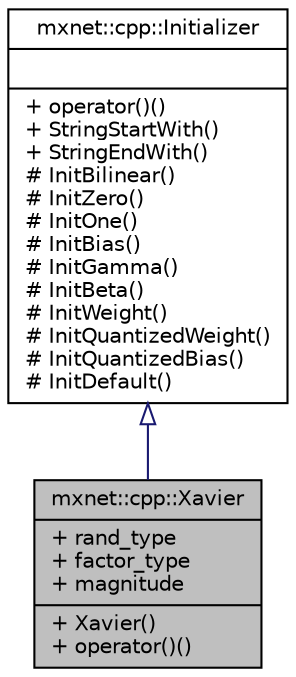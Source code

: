 digraph "mxnet::cpp::Xavier"
{
  edge [fontname="Helvetica",fontsize="10",labelfontname="Helvetica",labelfontsize="10"];
  node [fontname="Helvetica",fontsize="10",shape=record];
  Node1 [label="{mxnet::cpp::Xavier\n|+ rand_type\l+ factor_type\l+ magnitude\l|+ Xavier()\l+ operator()()\l}",height=0.2,width=0.4,color="black", fillcolor="grey75", style="filled", fontcolor="black"];
  Node2 -> Node1 [dir="back",color="midnightblue",fontsize="10",style="solid",arrowtail="onormal",fontname="Helvetica"];
  Node2 [label="{mxnet::cpp::Initializer\n||+ operator()()\l+ StringStartWith()\l+ StringEndWith()\l# InitBilinear()\l# InitZero()\l# InitOne()\l# InitBias()\l# InitGamma()\l# InitBeta()\l# InitWeight()\l# InitQuantizedWeight()\l# InitQuantizedBias()\l# InitDefault()\l}",height=0.2,width=0.4,color="black", fillcolor="white", style="filled",URL="$classmxnet_1_1cpp_1_1Initializer.html"];
}
